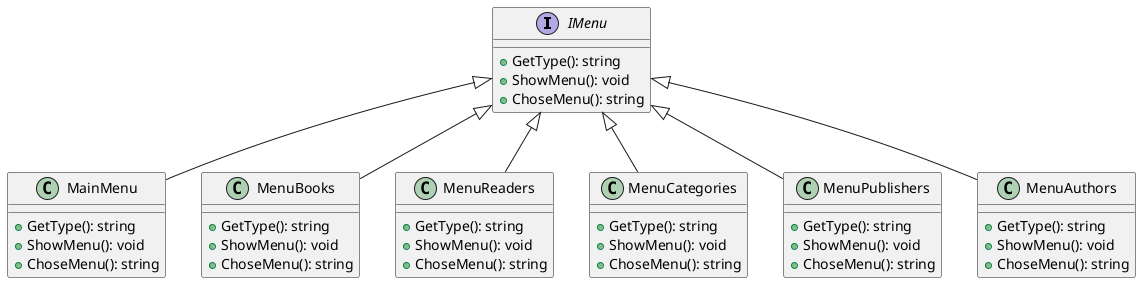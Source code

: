 ﻿@startuml
interface IMenu{
	+ GetType(): string
	+ ShowMenu(): void
	+ ChoseMenu(): string
}

class MainMenu{
	+ GetType(): string
	+ ShowMenu(): void
	+ ChoseMenu(): string
}
class MenuBooks{
	+ GetType(): string
	+ ShowMenu(): void
	+ ChoseMenu(): string
}
class MenuReaders{
	+ GetType(): string
	+ ShowMenu(): void
	+ ChoseMenu(): string
}
class MenuCategories{
	+ GetType(): string
	+ ShowMenu(): void
	+ ChoseMenu(): string
}
class MenuPublishers{
	+ GetType(): string
	+ ShowMenu(): void
	+ ChoseMenu(): string
}
class MenuAuthors{
	+ GetType(): string
	+ ShowMenu(): void
	+ ChoseMenu(): string
}
 IMenu <|-- MainMenu
 IMenu <|-- MenuBooks
 IMenu <|-- MenuReaders
 IMenu <|-- MenuCategories
 IMenu <|-- MenuPublishers
 IMenu <|-- MenuAuthors 
@enduml
